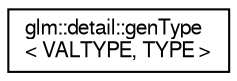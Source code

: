 digraph "Graphical Class Hierarchy"
{
  edge [fontname="FreeSans",fontsize="10",labelfontname="FreeSans",labelfontsize="10"];
  node [fontname="FreeSans",fontsize="10",shape=record];
  rankdir="LR";
  Node1 [label="glm::detail::genType\l\< VALTYPE, TYPE \>",height=0.2,width=0.4,color="black", fillcolor="white", style="filled",URL="$d1/dcf/structglm_1_1detail_1_1gen_type.html"];
}

